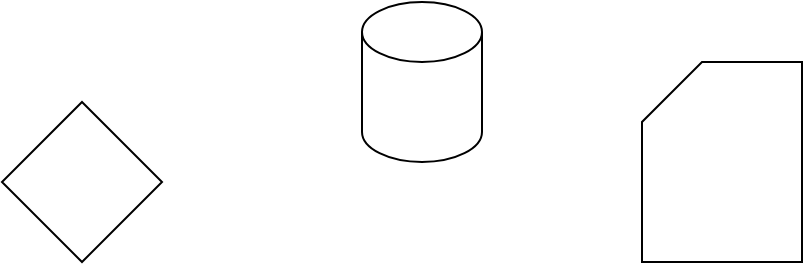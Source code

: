 <mxfile version="20.6.2" type="github">
  <diagram id="GbdwVy0WGDLXeTvLaC_d" name="第 1 页">
    <mxGraphModel dx="1038" dy="547" grid="1" gridSize="10" guides="1" tooltips="1" connect="1" arrows="1" fold="1" page="1" pageScale="1" pageWidth="827" pageHeight="1169" math="0" shadow="0">
      <root>
        <mxCell id="0" />
        <mxCell id="1" parent="0" />
        <mxCell id="9c983VFkAwok2OVXSAXx-1" value="" style="rhombus;whiteSpace=wrap;html=1;" vertex="1" parent="1">
          <mxGeometry x="140" y="240" width="80" height="80" as="geometry" />
        </mxCell>
        <mxCell id="9c983VFkAwok2OVXSAXx-2" value="" style="shape=cylinder3;whiteSpace=wrap;html=1;boundedLbl=1;backgroundOutline=1;size=15;" vertex="1" parent="1">
          <mxGeometry x="320" y="190" width="60" height="80" as="geometry" />
        </mxCell>
        <mxCell id="9c983VFkAwok2OVXSAXx-3" value="" style="shape=card;whiteSpace=wrap;html=1;" vertex="1" parent="1">
          <mxGeometry x="460" y="220" width="80" height="100" as="geometry" />
        </mxCell>
      </root>
    </mxGraphModel>
  </diagram>
</mxfile>
